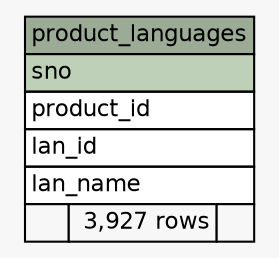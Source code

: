 // dot 2.2.1 on Windows 10 10.0
// SchemaSpy rev 590
digraph "product_languages" {
  graph [
    rankdir="RL"
    bgcolor="#f7f7f7"
    nodesep="0.18"
    ranksep="0.46"
    fontname="Helvetica"
    fontsize="11"
  ];
  node [
    fontname="Helvetica"
    fontsize="11"
    shape="plaintext"
  ];
  edge [
    arrowsize="0.8"
  ];
  "product_languages" [
    label=<
    <TABLE BORDER="0" CELLBORDER="1" CELLSPACING="0" BGCOLOR="#ffffff">
      <TR><TD COLSPAN="3" BGCOLOR="#9bab96" ALIGN="CENTER">product_languages</TD></TR>
      <TR><TD PORT="sno" COLSPAN="3" BGCOLOR="#bed1b8" ALIGN="LEFT">sno</TD></TR>
      <TR><TD PORT="product_id" COLSPAN="3" ALIGN="LEFT">product_id</TD></TR>
      <TR><TD PORT="lan_id" COLSPAN="3" ALIGN="LEFT">lan_id</TD></TR>
      <TR><TD PORT="lan_name" COLSPAN="3" ALIGN="LEFT">lan_name</TD></TR>
      <TR><TD ALIGN="LEFT" BGCOLOR="#f7f7f7">  </TD><TD ALIGN="RIGHT" BGCOLOR="#f7f7f7">3,927 rows</TD><TD ALIGN="RIGHT" BGCOLOR="#f7f7f7">  </TD></TR>
    </TABLE>>
    URL="tables/product_languages.html"
    tooltip="product_languages"
  ];
}
